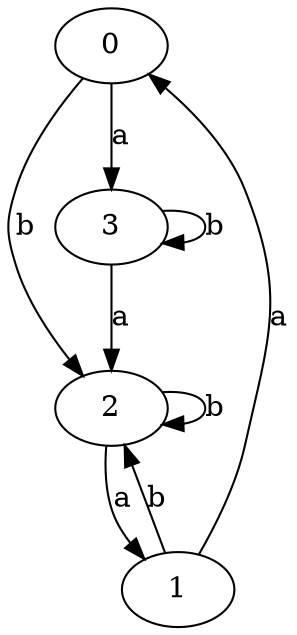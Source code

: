 digraph {
 ranksep=0.5;
 d2tdocpreamble = "\usetikzlibrary{automata}";
 d2tfigpreamble = "\tikzstyle{every state}= [ draw=blue!50,very thick,fill=blue!20]  \tikzstyle{auto}= [fill=white]";
 node [style="state"];
 edge [lblstyle="auto",topath="bend right", len=4  ]
  "0" [label="0",];
  "1" [label="1",];
  "2" [label="2",style = "state, initial, accepting"];
  "3" [label="3",];
  "0" -> "2" [label="b"];
  "0" -> "3" [label="a"];
  "1" -> "0" [label="a"];
  "1" -> "2" [label="b"];
  "2" -> "1" [label="a"];
  "2" -> "2" [label="b",topath="loop above"];
  "3" -> "2" [label="a"];
  "3" -> "3" [label="b",topath="loop above"];
}